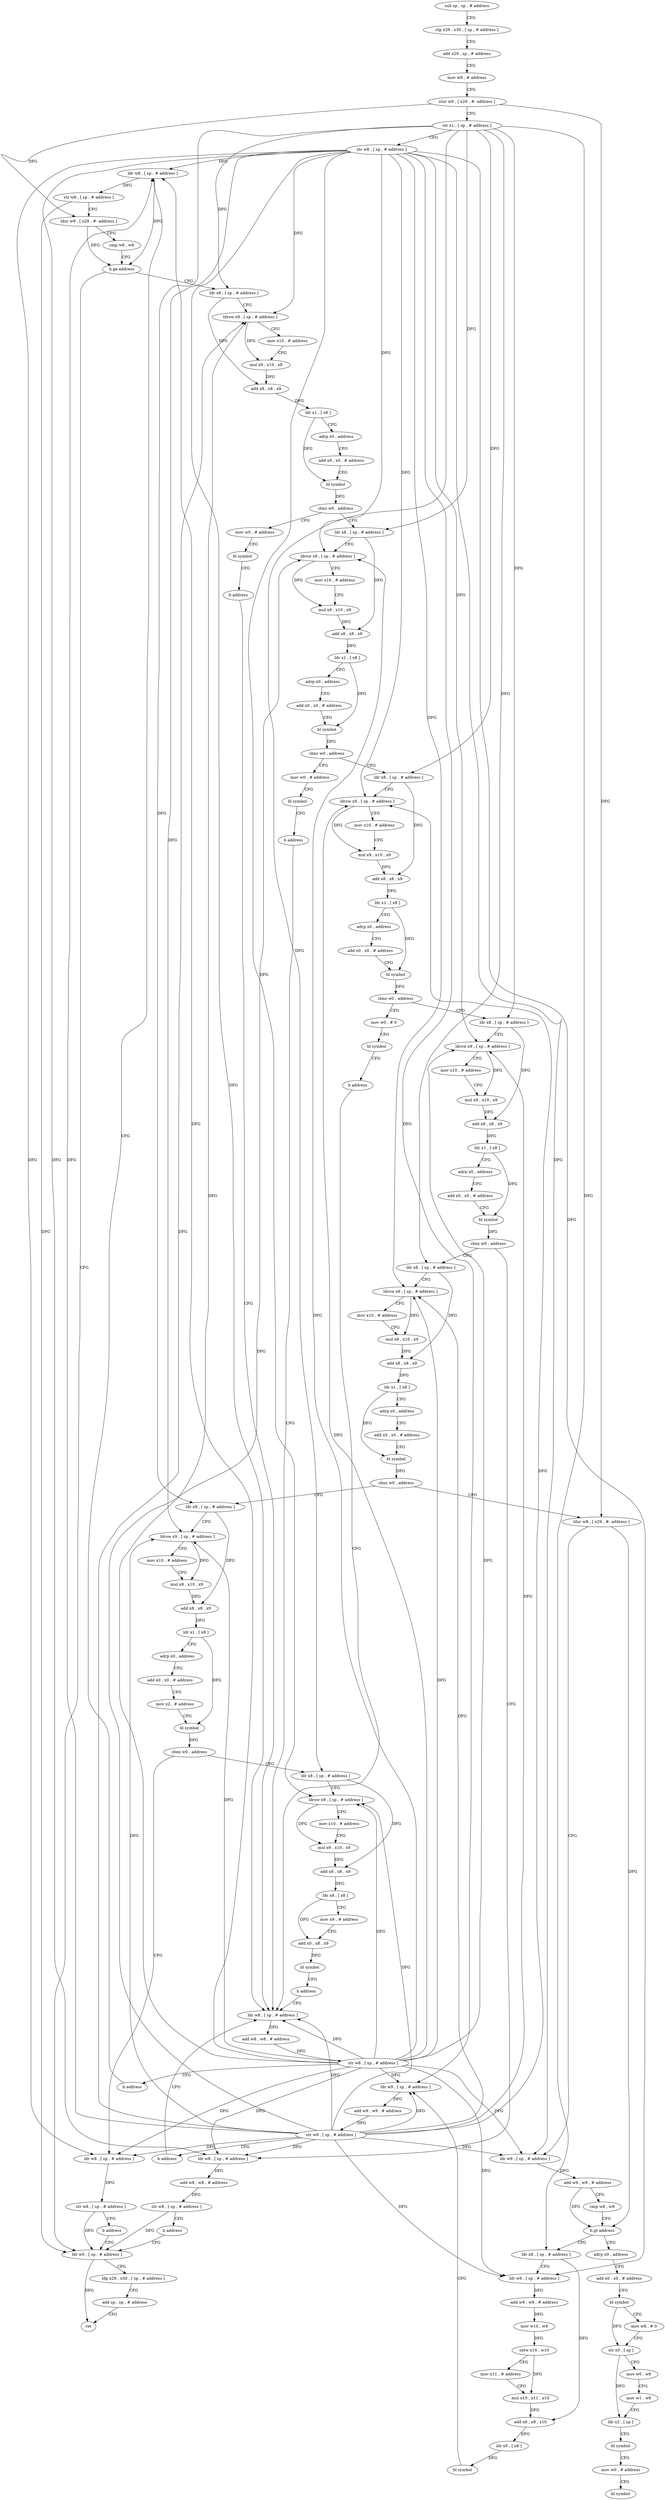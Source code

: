 digraph "func" {
"4248708" [label = "sub sp , sp , # address" ]
"4248712" [label = "stp x29 , x30 , [ sp , # address ]" ]
"4248716" [label = "add x29 , sp , # address" ]
"4248720" [label = "mov w8 , # address" ]
"4248724" [label = "stur w0 , [ x29 , #- address ]" ]
"4248728" [label = "str x1 , [ sp , # address ]" ]
"4248732" [label = "str w8 , [ sp , # address ]" ]
"4248736" [label = "ldr w8 , [ sp , # address ]" ]
"4249240" [label = "ldr w0 , [ sp , # address ]" ]
"4249244" [label = "ldp x29 , x30 , [ sp , # address ]" ]
"4249248" [label = "add sp , sp , # address" ]
"4249252" [label = "ret" ]
"4248756" [label = "ldr x8 , [ sp , # address ]" ]
"4248760" [label = "ldrsw x9 , [ sp , # address ]" ]
"4248764" [label = "mov x10 , # address" ]
"4248768" [label = "mul x9 , x10 , x9" ]
"4248772" [label = "add x8 , x8 , x9" ]
"4248776" [label = "ldr x1 , [ x8 ]" ]
"4248780" [label = "adrp x0 , address" ]
"4248784" [label = "add x0 , x0 , # address" ]
"4248788" [label = "bl symbol" ]
"4248792" [label = "cbnz w0 , address" ]
"4248808" [label = "ldr x8 , [ sp , # address ]" ]
"4248796" [label = "mov w0 , # address" ]
"4248812" [label = "ldrsw x9 , [ sp , # address ]" ]
"4248816" [label = "mov x10 , # address" ]
"4248820" [label = "mul x9 , x10 , x9" ]
"4248824" [label = "add x8 , x8 , x9" ]
"4248828" [label = "ldr x1 , [ x8 ]" ]
"4248832" [label = "adrp x0 , address" ]
"4248836" [label = "add x0 , x0 , # address" ]
"4248840" [label = "bl symbol" ]
"4248844" [label = "cbnz w0 , address" ]
"4248860" [label = "ldr x8 , [ sp , # address ]" ]
"4248848" [label = "mov w0 , # address" ]
"4248800" [label = "bl symbol" ]
"4248804" [label = "b address" ]
"4249224" [label = "ldr w8 , [ sp , # address ]" ]
"4248864" [label = "ldrsw x9 , [ sp , # address ]" ]
"4248868" [label = "mov x10 , # address" ]
"4248872" [label = "mul x9 , x10 , x9" ]
"4248876" [label = "add x8 , x8 , x9" ]
"4248880" [label = "ldr x1 , [ x8 ]" ]
"4248884" [label = "adrp x0 , address" ]
"4248888" [label = "add x0 , x0 , # address" ]
"4248892" [label = "bl symbol" ]
"4248896" [label = "cbnz w0 , address" ]
"4248912" [label = "ldr x8 , [ sp , # address ]" ]
"4248900" [label = "mov w0 , # 0" ]
"4248852" [label = "bl symbol" ]
"4248856" [label = "b address" ]
"4249228" [label = "add w8 , w8 , # address" ]
"4249232" [label = "str w8 , [ sp , # address ]" ]
"4249236" [label = "b address" ]
"4248916" [label = "ldrsw x9 , [ sp , # address ]" ]
"4248920" [label = "mov x10 , # address" ]
"4248924" [label = "mul x9 , x10 , x9" ]
"4248928" [label = "add x8 , x8 , x9" ]
"4248932" [label = "ldr x1 , [ x8 ]" ]
"4248936" [label = "adrp x0 , address" ]
"4248940" [label = "add x0 , x0 , # address" ]
"4248944" [label = "bl symbol" ]
"4248948" [label = "cbnz w0 , address" ]
"4248968" [label = "ldr x8 , [ sp , # address ]" ]
"4248952" [label = "ldr w8 , [ sp , # address ]" ]
"4248904" [label = "bl symbol" ]
"4248908" [label = "b address" ]
"4248740" [label = "str w8 , [ sp , # address ]" ]
"4248744" [label = "ldur w9 , [ x29 , #- address ]" ]
"4248748" [label = "cmp w8 , w9" ]
"4248752" [label = "b.ge address" ]
"4248972" [label = "ldrsw x9 , [ sp , # address ]" ]
"4248976" [label = "mov x10 , # address" ]
"4248980" [label = "mul x9 , x10 , x9" ]
"4248984" [label = "add x8 , x8 , x9" ]
"4248988" [label = "ldr x1 , [ x8 ]" ]
"4248992" [label = "adrp x0 , address" ]
"4248996" [label = "add x0 , x0 , # address" ]
"4249000" [label = "bl symbol" ]
"4249004" [label = "cbnz w0 , address" ]
"4249128" [label = "ldr x8 , [ sp , # address ]" ]
"4249008" [label = "ldur w8 , [ x29 , #- address ]" ]
"4248956" [label = "add w8 , w8 , # address" ]
"4248960" [label = "str w8 , [ sp , # address ]" ]
"4248964" [label = "b address" ]
"4249132" [label = "ldrsw x9 , [ sp , # address ]" ]
"4249136" [label = "mov x10 , # address" ]
"4249140" [label = "mul x9 , x10 , x9" ]
"4249144" [label = "add x8 , x8 , x9" ]
"4249148" [label = "ldr x1 , [ x8 ]" ]
"4249152" [label = "adrp x0 , address" ]
"4249156" [label = "add x0 , x0 , # address" ]
"4249160" [label = "mov x2 , # address" ]
"4249164" [label = "bl symbol" ]
"4249168" [label = "cbnz w0 , address" ]
"4249212" [label = "ldr w8 , [ sp , # address ]" ]
"4249172" [label = "ldr x8 , [ sp , # address ]" ]
"4249012" [label = "ldr w9 , [ sp , # address ]" ]
"4249016" [label = "add w9 , w9 , # address" ]
"4249020" [label = "cmp w8 , w9" ]
"4249024" [label = "b.gt address" ]
"4249072" [label = "ldr x8 , [ sp , # address ]" ]
"4249028" [label = "adrp x0 , address" ]
"4249216" [label = "str w8 , [ sp , # address ]" ]
"4249220" [label = "b address" ]
"4249176" [label = "ldrsw x9 , [ sp , # address ]" ]
"4249180" [label = "mov x10 , # address" ]
"4249184" [label = "mul x9 , x10 , x9" ]
"4249188" [label = "add x8 , x8 , x9" ]
"4249192" [label = "ldr x8 , [ x8 ]" ]
"4249196" [label = "mov x9 , # address" ]
"4249200" [label = "add x0 , x8 , x9" ]
"4249204" [label = "bl symbol" ]
"4249208" [label = "b address" ]
"4249076" [label = "ldr w9 , [ sp , # address ]" ]
"4249080" [label = "add w9 , w9 , # address" ]
"4249084" [label = "mov w10 , w9" ]
"4249088" [label = "sxtw x10 , w10" ]
"4249092" [label = "mov x11 , # address" ]
"4249096" [label = "mul x10 , x11 , x10" ]
"4249100" [label = "add x8 , x8 , x10" ]
"4249104" [label = "ldr x0 , [ x8 ]" ]
"4249108" [label = "bl symbol" ]
"4249112" [label = "ldr w9 , [ sp , # address ]" ]
"4249116" [label = "add w9 , w9 , # address" ]
"4249120" [label = "str w9 , [ sp , # address ]" ]
"4249124" [label = "b address" ]
"4249032" [label = "add x0 , x0 , # address" ]
"4249036" [label = "bl symbol" ]
"4249040" [label = "mov w8 , # 0" ]
"4249044" [label = "str x0 , [ sp ]" ]
"4249048" [label = "mov w0 , w8" ]
"4249052" [label = "mov w1 , w8" ]
"4249056" [label = "ldr x2 , [ sp ]" ]
"4249060" [label = "bl symbol" ]
"4249064" [label = "mov w0 , # address" ]
"4249068" [label = "bl symbol" ]
"4248708" -> "4248712" [ label = "CFG" ]
"4248712" -> "4248716" [ label = "CFG" ]
"4248716" -> "4248720" [ label = "CFG" ]
"4248720" -> "4248724" [ label = "CFG" ]
"4248724" -> "4248728" [ label = "CFG" ]
"4248724" -> "4248744" [ label = "DFG" ]
"4248724" -> "4249008" [ label = "DFG" ]
"4248728" -> "4248732" [ label = "CFG" ]
"4248728" -> "4248756" [ label = "DFG" ]
"4248728" -> "4248808" [ label = "DFG" ]
"4248728" -> "4248860" [ label = "DFG" ]
"4248728" -> "4248912" [ label = "DFG" ]
"4248728" -> "4248968" [ label = "DFG" ]
"4248728" -> "4249128" [ label = "DFG" ]
"4248728" -> "4249172" [ label = "DFG" ]
"4248728" -> "4249072" [ label = "DFG" ]
"4248732" -> "4248736" [ label = "DFG" ]
"4248732" -> "4248760" [ label = "DFG" ]
"4248732" -> "4248812" [ label = "DFG" ]
"4248732" -> "4248864" [ label = "DFG" ]
"4248732" -> "4249224" [ label = "DFG" ]
"4248732" -> "4248916" [ label = "DFG" ]
"4248732" -> "4248972" [ label = "DFG" ]
"4248732" -> "4248952" [ label = "DFG" ]
"4248732" -> "4249132" [ label = "DFG" ]
"4248732" -> "4249012" [ label = "DFG" ]
"4248732" -> "4249212" [ label = "DFG" ]
"4248732" -> "4249176" [ label = "DFG" ]
"4248732" -> "4249076" [ label = "DFG" ]
"4248732" -> "4249112" [ label = "DFG" ]
"4248736" -> "4248740" [ label = "DFG" ]
"4248736" -> "4248752" [ label = "DFG" ]
"4249240" -> "4249244" [ label = "CFG" ]
"4249240" -> "4249252" [ label = "DFG" ]
"4249244" -> "4249248" [ label = "CFG" ]
"4249248" -> "4249252" [ label = "CFG" ]
"4248756" -> "4248760" [ label = "CFG" ]
"4248756" -> "4248772" [ label = "DFG" ]
"4248760" -> "4248764" [ label = "CFG" ]
"4248760" -> "4248768" [ label = "DFG" ]
"4248764" -> "4248768" [ label = "CFG" ]
"4248768" -> "4248772" [ label = "DFG" ]
"4248772" -> "4248776" [ label = "DFG" ]
"4248776" -> "4248780" [ label = "CFG" ]
"4248776" -> "4248788" [ label = "DFG" ]
"4248780" -> "4248784" [ label = "CFG" ]
"4248784" -> "4248788" [ label = "CFG" ]
"4248788" -> "4248792" [ label = "DFG" ]
"4248792" -> "4248808" [ label = "CFG" ]
"4248792" -> "4248796" [ label = "CFG" ]
"4248808" -> "4248812" [ label = "CFG" ]
"4248808" -> "4248824" [ label = "DFG" ]
"4248796" -> "4248800" [ label = "CFG" ]
"4248812" -> "4248816" [ label = "CFG" ]
"4248812" -> "4248820" [ label = "DFG" ]
"4248816" -> "4248820" [ label = "CFG" ]
"4248820" -> "4248824" [ label = "DFG" ]
"4248824" -> "4248828" [ label = "DFG" ]
"4248828" -> "4248832" [ label = "CFG" ]
"4248828" -> "4248840" [ label = "DFG" ]
"4248832" -> "4248836" [ label = "CFG" ]
"4248836" -> "4248840" [ label = "CFG" ]
"4248840" -> "4248844" [ label = "DFG" ]
"4248844" -> "4248860" [ label = "CFG" ]
"4248844" -> "4248848" [ label = "CFG" ]
"4248860" -> "4248864" [ label = "CFG" ]
"4248860" -> "4248876" [ label = "DFG" ]
"4248848" -> "4248852" [ label = "CFG" ]
"4248800" -> "4248804" [ label = "CFG" ]
"4248804" -> "4249224" [ label = "CFG" ]
"4249224" -> "4249228" [ label = "DFG" ]
"4248864" -> "4248868" [ label = "CFG" ]
"4248864" -> "4248872" [ label = "DFG" ]
"4248868" -> "4248872" [ label = "CFG" ]
"4248872" -> "4248876" [ label = "DFG" ]
"4248876" -> "4248880" [ label = "DFG" ]
"4248880" -> "4248884" [ label = "CFG" ]
"4248880" -> "4248892" [ label = "DFG" ]
"4248884" -> "4248888" [ label = "CFG" ]
"4248888" -> "4248892" [ label = "CFG" ]
"4248892" -> "4248896" [ label = "DFG" ]
"4248896" -> "4248912" [ label = "CFG" ]
"4248896" -> "4248900" [ label = "CFG" ]
"4248912" -> "4248916" [ label = "CFG" ]
"4248912" -> "4248928" [ label = "DFG" ]
"4248900" -> "4248904" [ label = "CFG" ]
"4248852" -> "4248856" [ label = "CFG" ]
"4248856" -> "4249224" [ label = "CFG" ]
"4249228" -> "4249232" [ label = "DFG" ]
"4249232" -> "4249236" [ label = "CFG" ]
"4249232" -> "4248736" [ label = "DFG" ]
"4249232" -> "4248760" [ label = "DFG" ]
"4249232" -> "4248812" [ label = "DFG" ]
"4249232" -> "4248864" [ label = "DFG" ]
"4249232" -> "4249224" [ label = "DFG" ]
"4249232" -> "4248916" [ label = "DFG" ]
"4249232" -> "4248972" [ label = "DFG" ]
"4249232" -> "4248952" [ label = "DFG" ]
"4249232" -> "4249132" [ label = "DFG" ]
"4249232" -> "4249012" [ label = "DFG" ]
"4249232" -> "4249212" [ label = "DFG" ]
"4249232" -> "4249176" [ label = "DFG" ]
"4249232" -> "4249076" [ label = "DFG" ]
"4249232" -> "4249112" [ label = "DFG" ]
"4249236" -> "4248736" [ label = "CFG" ]
"4248916" -> "4248920" [ label = "CFG" ]
"4248916" -> "4248924" [ label = "DFG" ]
"4248920" -> "4248924" [ label = "CFG" ]
"4248924" -> "4248928" [ label = "DFG" ]
"4248928" -> "4248932" [ label = "DFG" ]
"4248932" -> "4248936" [ label = "CFG" ]
"4248932" -> "4248944" [ label = "DFG" ]
"4248936" -> "4248940" [ label = "CFG" ]
"4248940" -> "4248944" [ label = "CFG" ]
"4248944" -> "4248948" [ label = "DFG" ]
"4248948" -> "4248968" [ label = "CFG" ]
"4248948" -> "4248952" [ label = "CFG" ]
"4248968" -> "4248972" [ label = "CFG" ]
"4248968" -> "4248984" [ label = "DFG" ]
"4248952" -> "4248956" [ label = "DFG" ]
"4248904" -> "4248908" [ label = "CFG" ]
"4248908" -> "4249224" [ label = "CFG" ]
"4248740" -> "4248744" [ label = "CFG" ]
"4248740" -> "4249240" [ label = "DFG" ]
"4248744" -> "4248748" [ label = "CFG" ]
"4248744" -> "4248752" [ label = "DFG" ]
"4248748" -> "4248752" [ label = "CFG" ]
"4248752" -> "4249240" [ label = "CFG" ]
"4248752" -> "4248756" [ label = "CFG" ]
"4248972" -> "4248976" [ label = "CFG" ]
"4248972" -> "4248980" [ label = "DFG" ]
"4248976" -> "4248980" [ label = "CFG" ]
"4248980" -> "4248984" [ label = "DFG" ]
"4248984" -> "4248988" [ label = "DFG" ]
"4248988" -> "4248992" [ label = "CFG" ]
"4248988" -> "4249000" [ label = "DFG" ]
"4248992" -> "4248996" [ label = "CFG" ]
"4248996" -> "4249000" [ label = "CFG" ]
"4249000" -> "4249004" [ label = "DFG" ]
"4249004" -> "4249128" [ label = "CFG" ]
"4249004" -> "4249008" [ label = "CFG" ]
"4249128" -> "4249132" [ label = "CFG" ]
"4249128" -> "4249144" [ label = "DFG" ]
"4249008" -> "4249012" [ label = "CFG" ]
"4249008" -> "4249024" [ label = "DFG" ]
"4248956" -> "4248960" [ label = "DFG" ]
"4248960" -> "4248964" [ label = "CFG" ]
"4248960" -> "4249240" [ label = "DFG" ]
"4248964" -> "4249240" [ label = "CFG" ]
"4249132" -> "4249136" [ label = "CFG" ]
"4249132" -> "4249140" [ label = "DFG" ]
"4249136" -> "4249140" [ label = "CFG" ]
"4249140" -> "4249144" [ label = "DFG" ]
"4249144" -> "4249148" [ label = "DFG" ]
"4249148" -> "4249152" [ label = "CFG" ]
"4249148" -> "4249164" [ label = "DFG" ]
"4249152" -> "4249156" [ label = "CFG" ]
"4249156" -> "4249160" [ label = "CFG" ]
"4249160" -> "4249164" [ label = "CFG" ]
"4249164" -> "4249168" [ label = "DFG" ]
"4249168" -> "4249212" [ label = "CFG" ]
"4249168" -> "4249172" [ label = "CFG" ]
"4249212" -> "4249216" [ label = "DFG" ]
"4249172" -> "4249176" [ label = "CFG" ]
"4249172" -> "4249188" [ label = "DFG" ]
"4249012" -> "4249016" [ label = "DFG" ]
"4249016" -> "4249020" [ label = "CFG" ]
"4249016" -> "4249024" [ label = "DFG" ]
"4249020" -> "4249024" [ label = "CFG" ]
"4249024" -> "4249072" [ label = "CFG" ]
"4249024" -> "4249028" [ label = "CFG" ]
"4249072" -> "4249076" [ label = "CFG" ]
"4249072" -> "4249100" [ label = "DFG" ]
"4249028" -> "4249032" [ label = "CFG" ]
"4249216" -> "4249220" [ label = "CFG" ]
"4249216" -> "4249240" [ label = "DFG" ]
"4249220" -> "4249240" [ label = "CFG" ]
"4249176" -> "4249180" [ label = "CFG" ]
"4249176" -> "4249184" [ label = "DFG" ]
"4249180" -> "4249184" [ label = "CFG" ]
"4249184" -> "4249188" [ label = "DFG" ]
"4249188" -> "4249192" [ label = "DFG" ]
"4249192" -> "4249196" [ label = "CFG" ]
"4249192" -> "4249200" [ label = "DFG" ]
"4249196" -> "4249200" [ label = "CFG" ]
"4249200" -> "4249204" [ label = "DFG" ]
"4249204" -> "4249208" [ label = "CFG" ]
"4249208" -> "4249224" [ label = "CFG" ]
"4249076" -> "4249080" [ label = "DFG" ]
"4249080" -> "4249084" [ label = "DFG" ]
"4249084" -> "4249088" [ label = "DFG" ]
"4249088" -> "4249092" [ label = "CFG" ]
"4249088" -> "4249096" [ label = "DFG" ]
"4249092" -> "4249096" [ label = "CFG" ]
"4249096" -> "4249100" [ label = "DFG" ]
"4249100" -> "4249104" [ label = "DFG" ]
"4249104" -> "4249108" [ label = "DFG" ]
"4249108" -> "4249112" [ label = "CFG" ]
"4249112" -> "4249116" [ label = "DFG" ]
"4249116" -> "4249120" [ label = "DFG" ]
"4249120" -> "4249124" [ label = "CFG" ]
"4249120" -> "4248736" [ label = "DFG" ]
"4249120" -> "4248760" [ label = "DFG" ]
"4249120" -> "4248812" [ label = "DFG" ]
"4249120" -> "4248864" [ label = "DFG" ]
"4249120" -> "4249224" [ label = "DFG" ]
"4249120" -> "4248916" [ label = "DFG" ]
"4249120" -> "4248972" [ label = "DFG" ]
"4249120" -> "4248952" [ label = "DFG" ]
"4249120" -> "4249132" [ label = "DFG" ]
"4249120" -> "4249012" [ label = "DFG" ]
"4249120" -> "4249212" [ label = "DFG" ]
"4249120" -> "4249176" [ label = "DFG" ]
"4249120" -> "4249076" [ label = "DFG" ]
"4249120" -> "4249112" [ label = "DFG" ]
"4249124" -> "4249224" [ label = "CFG" ]
"4249032" -> "4249036" [ label = "CFG" ]
"4249036" -> "4249040" [ label = "CFG" ]
"4249036" -> "4249044" [ label = "DFG" ]
"4249040" -> "4249044" [ label = "CFG" ]
"4249044" -> "4249048" [ label = "CFG" ]
"4249044" -> "4249056" [ label = "DFG" ]
"4249048" -> "4249052" [ label = "CFG" ]
"4249052" -> "4249056" [ label = "CFG" ]
"4249056" -> "4249060" [ label = "CFG" ]
"4249060" -> "4249064" [ label = "CFG" ]
"4249064" -> "4249068" [ label = "CFG" ]
}
